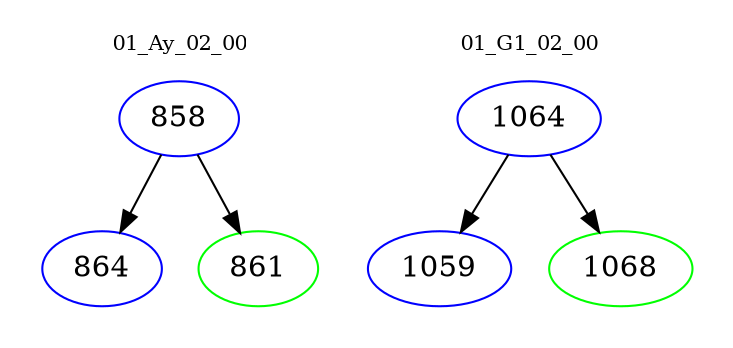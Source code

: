 digraph{
subgraph cluster_0 {
color = white
label = "01_Ay_02_00";
fontsize=10;
T0_858 [label="858", color="blue"]
T0_858 -> T0_864 [color="black"]
T0_864 [label="864", color="blue"]
T0_858 -> T0_861 [color="black"]
T0_861 [label="861", color="green"]
}
subgraph cluster_1 {
color = white
label = "01_G1_02_00";
fontsize=10;
T1_1064 [label="1064", color="blue"]
T1_1064 -> T1_1059 [color="black"]
T1_1059 [label="1059", color="blue"]
T1_1064 -> T1_1068 [color="black"]
T1_1068 [label="1068", color="green"]
}
}
